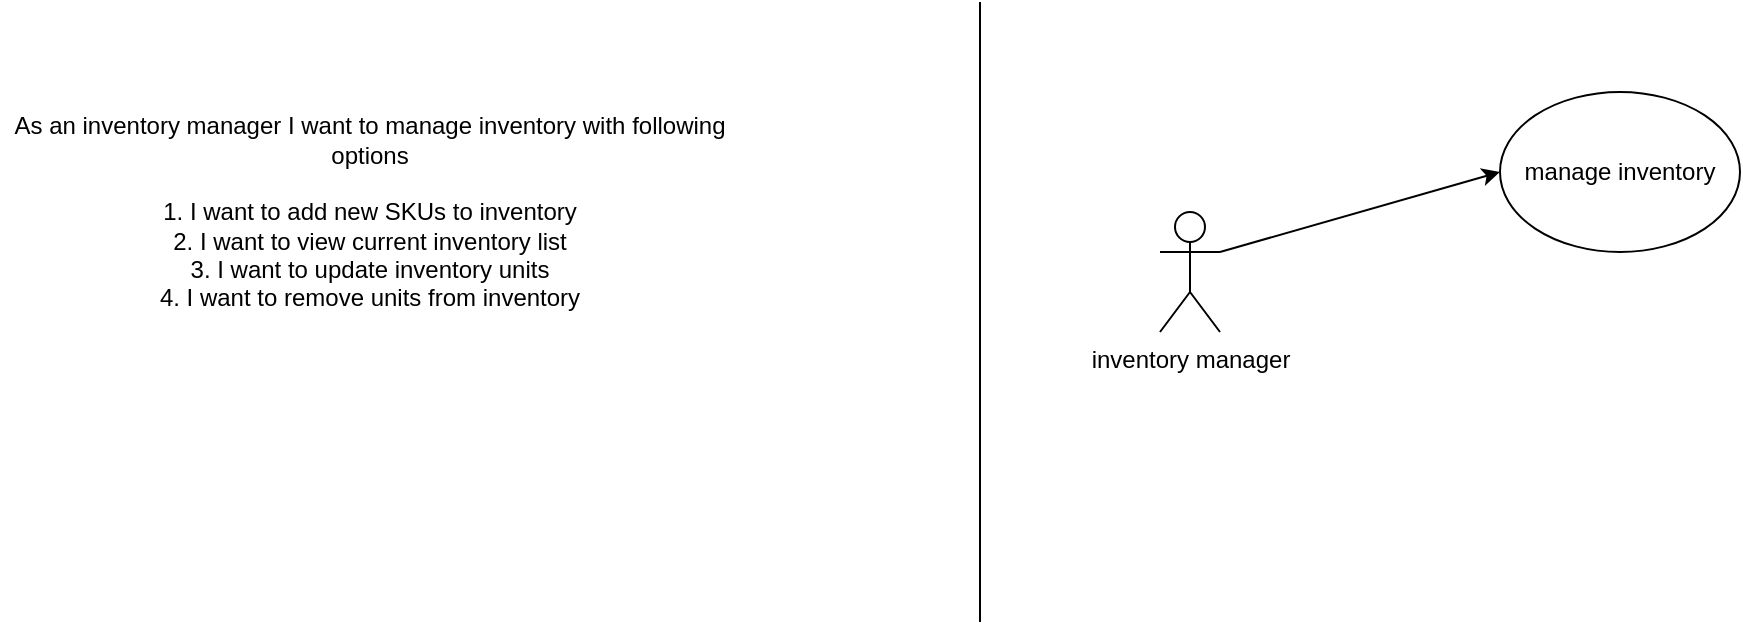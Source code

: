 <mxfile version="24.7.8">
  <diagram name="Page-1" id="wkxYlIjZpfXv3NHhh4Hs">
    <mxGraphModel dx="1687" dy="931" grid="1" gridSize="10" guides="1" tooltips="1" connect="1" arrows="1" fold="1" page="1" pageScale="1" pageWidth="1100" pageHeight="850" math="0" shadow="0">
      <root>
        <mxCell id="0" />
        <mxCell id="1" parent="0" />
        <mxCell id="SMYCNPX6eMEF9_aZok6F-3" style="rounded=0;orthogonalLoop=1;jettySize=auto;html=1;exitX=1;exitY=0.333;exitDx=0;exitDy=0;exitPerimeter=0;entryX=0;entryY=0.5;entryDx=0;entryDy=0;" edge="1" parent="1" source="SMYCNPX6eMEF9_aZok6F-1" target="SMYCNPX6eMEF9_aZok6F-2">
          <mxGeometry relative="1" as="geometry" />
        </mxCell>
        <mxCell id="SMYCNPX6eMEF9_aZok6F-1" value="inventory manager" style="shape=umlActor;verticalLabelPosition=bottom;verticalAlign=top;html=1;outlineConnect=0;" vertex="1" parent="1">
          <mxGeometry x="650" y="425" width="30" height="60" as="geometry" />
        </mxCell>
        <mxCell id="SMYCNPX6eMEF9_aZok6F-2" value="manage inventory" style="ellipse;whiteSpace=wrap;html=1;" vertex="1" parent="1">
          <mxGeometry x="820" y="365" width="120" height="80" as="geometry" />
        </mxCell>
        <mxCell id="SMYCNPX6eMEF9_aZok6F-4" value="&lt;div&gt;As an inventory manager I want to manage inventory with following options&lt;/div&gt;&lt;div&gt;&lt;br&gt;&lt;/div&gt;&lt;div&gt;1. I want to add new SKUs to inventory&lt;/div&gt;&lt;div&gt;2. I want to view current inventory list&lt;/div&gt;&lt;div&gt;3. I want to update inventory units&lt;br&gt;&lt;/div&gt;&lt;div&gt;4. I want to remove units from inventory&lt;br&gt;&lt;/div&gt;" style="text;html=1;align=center;verticalAlign=middle;whiteSpace=wrap;rounded=0;" vertex="1" parent="1">
          <mxGeometry x="70" y="340" width="370" height="170" as="geometry" />
        </mxCell>
        <mxCell id="SMYCNPX6eMEF9_aZok6F-5" value="" style="endArrow=none;html=1;rounded=0;" edge="1" parent="1">
          <mxGeometry width="50" height="50" relative="1" as="geometry">
            <mxPoint x="560" y="630" as="sourcePoint" />
            <mxPoint x="560" y="320" as="targetPoint" />
          </mxGeometry>
        </mxCell>
      </root>
    </mxGraphModel>
  </diagram>
</mxfile>
